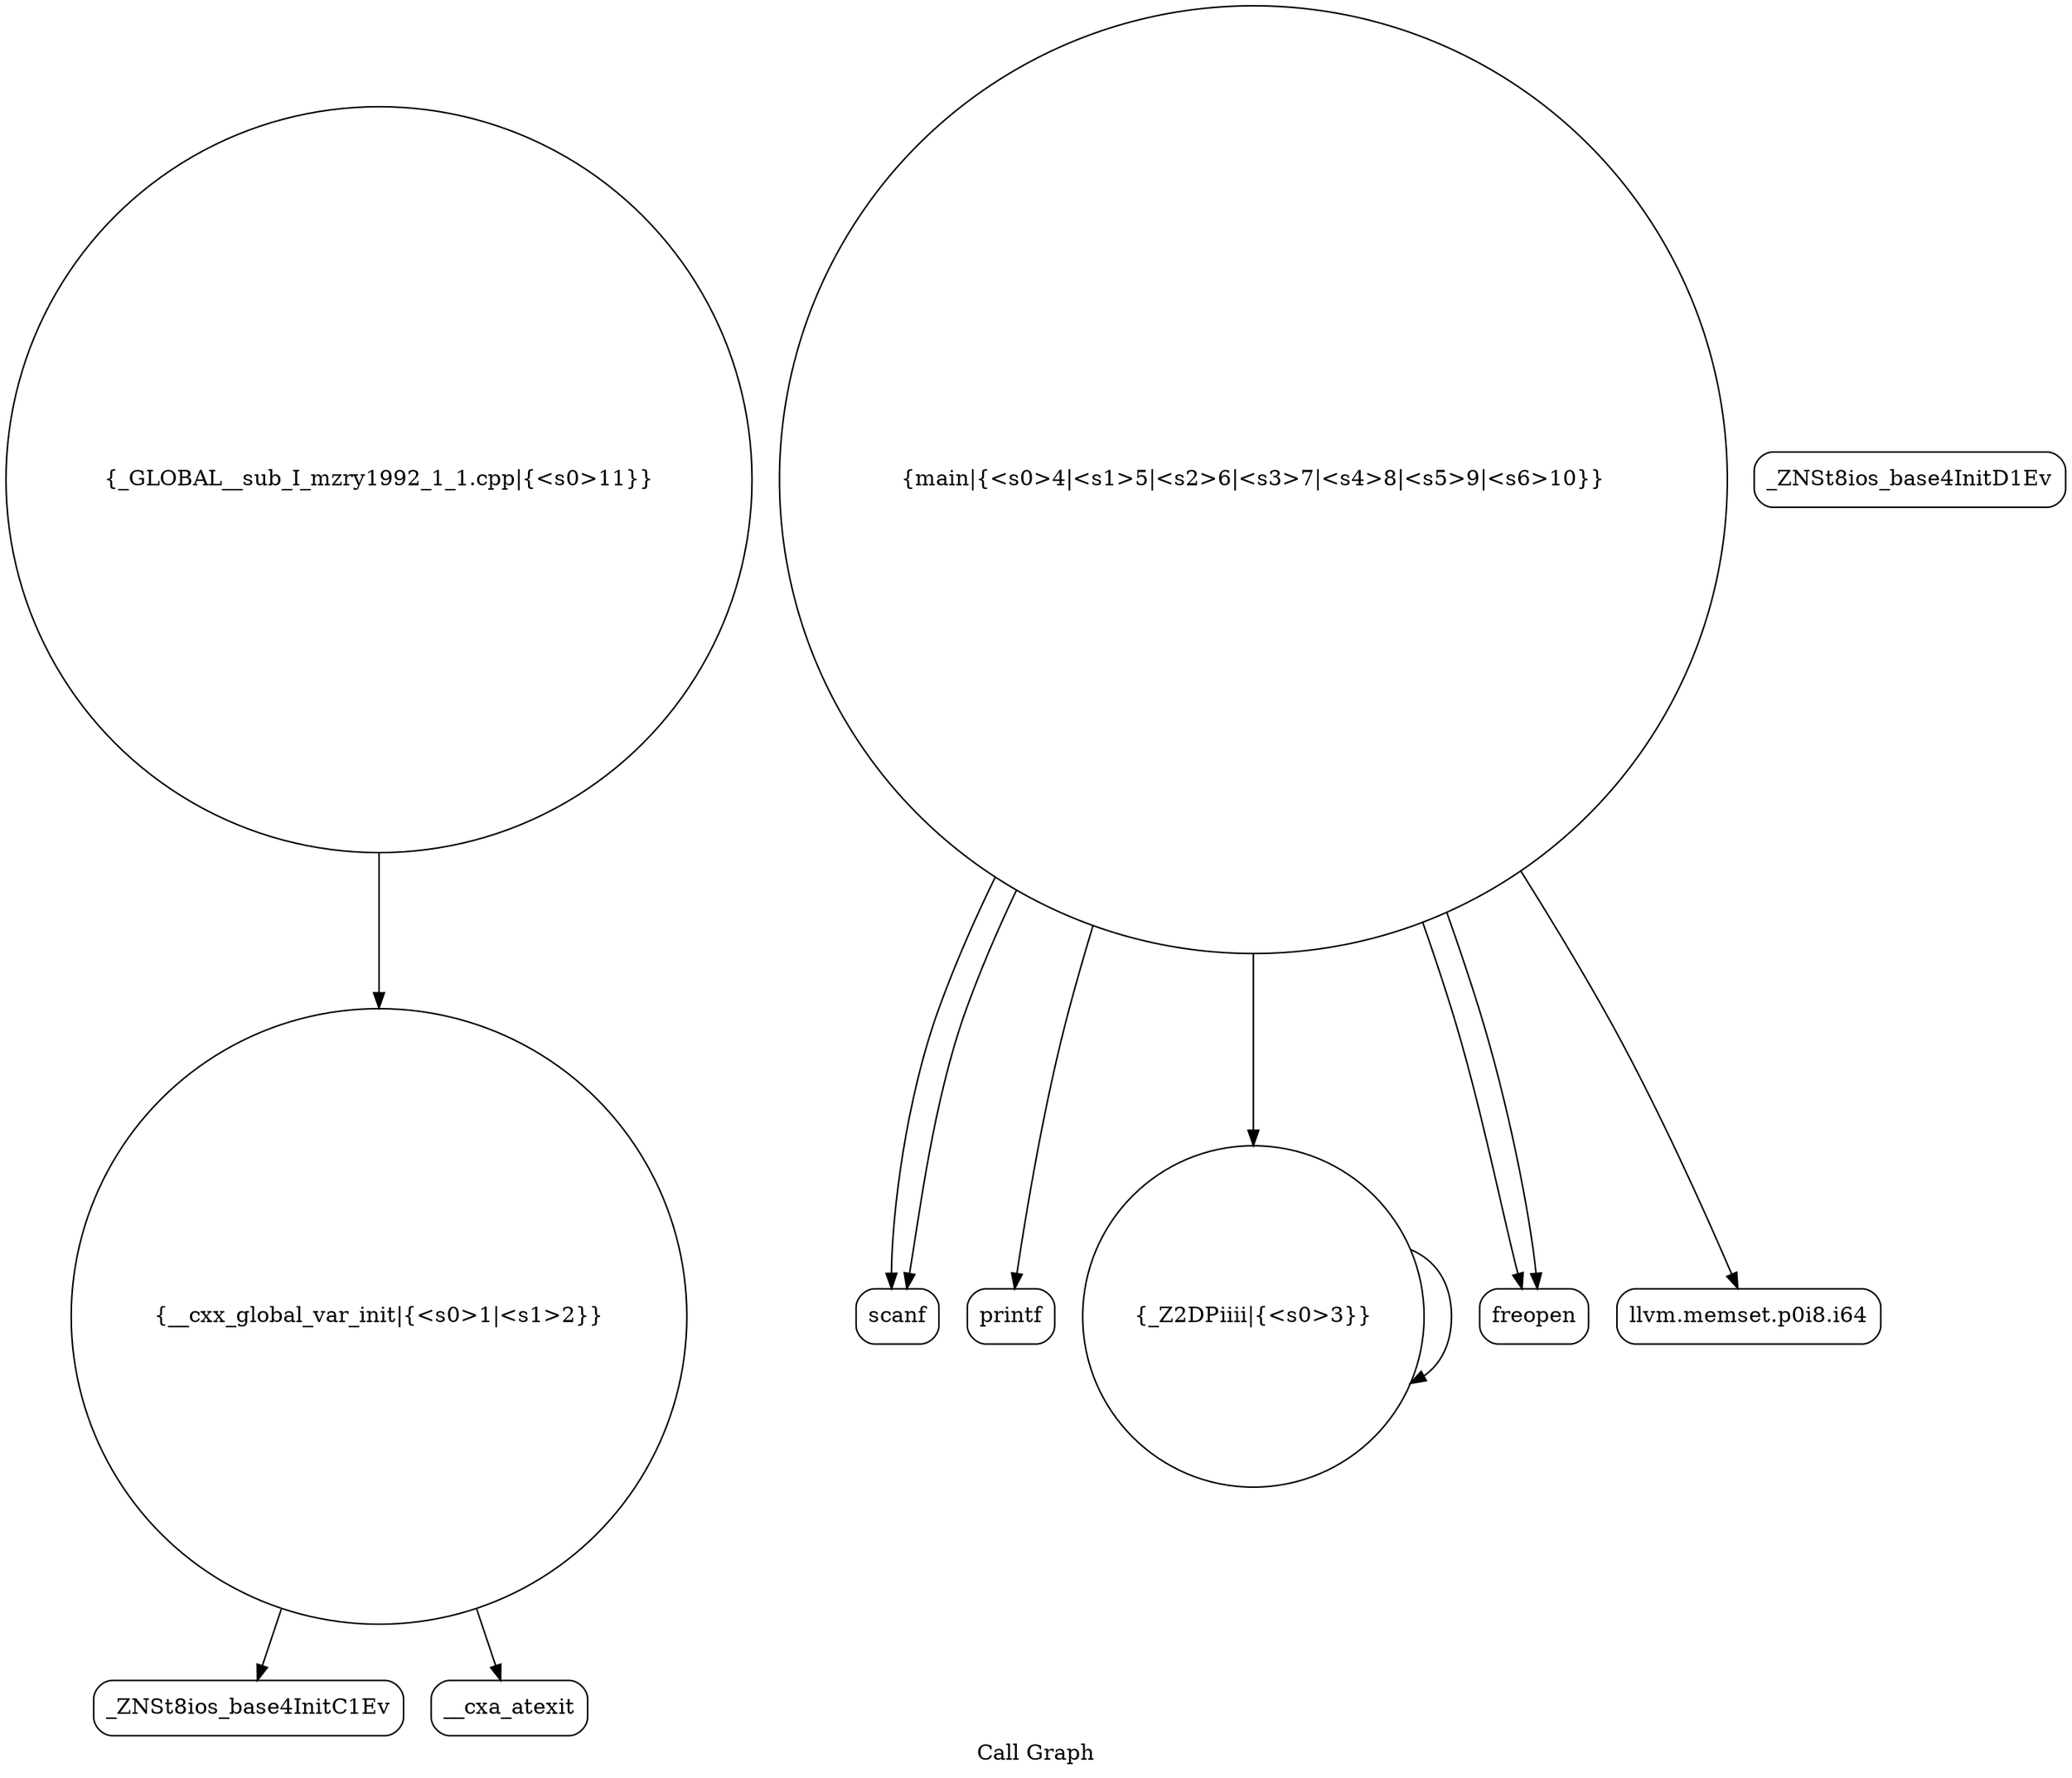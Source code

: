 digraph "Call Graph" {
	label="Call Graph";

	Node0x5645da041490 [shape=record,shape=circle,label="{__cxx_global_var_init|{<s0>1|<s1>2}}"];
	Node0x5645da041490:s0 -> Node0x5645da041920[color=black];
	Node0x5645da041490:s1 -> Node0x5645da041a20[color=black];
	Node0x5645da041c20 [shape=record,shape=Mrecord,label="{scanf}"];
	Node0x5645da0419a0 [shape=record,shape=Mrecord,label="{_ZNSt8ios_base4InitD1Ev}"];
	Node0x5645da041d20 [shape=record,shape=Mrecord,label="{printf}"];
	Node0x5645da041aa0 [shape=record,shape=circle,label="{_Z2DPiiii|{<s0>3}}"];
	Node0x5645da041aa0:s0 -> Node0x5645da041aa0[color=black];
	Node0x5645da041ba0 [shape=record,shape=Mrecord,label="{freopen}"];
	Node0x5645da041920 [shape=record,shape=Mrecord,label="{_ZNSt8ios_base4InitC1Ev}"];
	Node0x5645da041ca0 [shape=record,shape=Mrecord,label="{llvm.memset.p0i8.i64}"];
	Node0x5645da041a20 [shape=record,shape=Mrecord,label="{__cxa_atexit}"];
	Node0x5645da041da0 [shape=record,shape=circle,label="{_GLOBAL__sub_I_mzry1992_1_1.cpp|{<s0>11}}"];
	Node0x5645da041da0:s0 -> Node0x5645da041490[color=black];
	Node0x5645da041b20 [shape=record,shape=circle,label="{main|{<s0>4|<s1>5|<s2>6|<s3>7|<s4>8|<s5>9|<s6>10}}"];
	Node0x5645da041b20:s0 -> Node0x5645da041ba0[color=black];
	Node0x5645da041b20:s1 -> Node0x5645da041ba0[color=black];
	Node0x5645da041b20:s2 -> Node0x5645da041c20[color=black];
	Node0x5645da041b20:s3 -> Node0x5645da041c20[color=black];
	Node0x5645da041b20:s4 -> Node0x5645da041ca0[color=black];
	Node0x5645da041b20:s5 -> Node0x5645da041aa0[color=black];
	Node0x5645da041b20:s6 -> Node0x5645da041d20[color=black];
}
